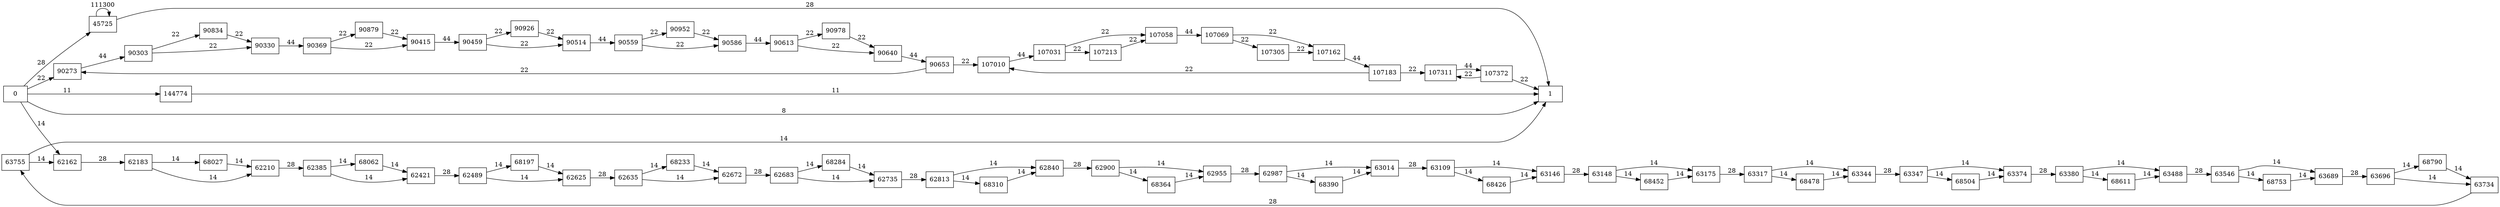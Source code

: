digraph {
	graph [rankdir=LR]
	node [shape=rectangle]
	45725 -> 45725 [label=111300]
	45725 -> 1 [label=28]
	62162 -> 62183 [label=28]
	62183 -> 62210 [label=14]
	62183 -> 68027 [label=14]
	62210 -> 62385 [label=28]
	62385 -> 62421 [label=14]
	62385 -> 68062 [label=14]
	62421 -> 62489 [label=28]
	62489 -> 62625 [label=14]
	62489 -> 68197 [label=14]
	62625 -> 62635 [label=28]
	62635 -> 62672 [label=14]
	62635 -> 68233 [label=14]
	62672 -> 62683 [label=28]
	62683 -> 62735 [label=14]
	62683 -> 68284 [label=14]
	62735 -> 62813 [label=28]
	62813 -> 62840 [label=14]
	62813 -> 68310 [label=14]
	62840 -> 62900 [label=28]
	62900 -> 62955 [label=14]
	62900 -> 68364 [label=14]
	62955 -> 62987 [label=28]
	62987 -> 63014 [label=14]
	62987 -> 68390 [label=14]
	63014 -> 63109 [label=28]
	63109 -> 63146 [label=14]
	63109 -> 68426 [label=14]
	63146 -> 63148 [label=28]
	63148 -> 63175 [label=14]
	63148 -> 68452 [label=14]
	63175 -> 63317 [label=28]
	63317 -> 63344 [label=14]
	63317 -> 68478 [label=14]
	63344 -> 63347 [label=28]
	63347 -> 63374 [label=14]
	63347 -> 68504 [label=14]
	63374 -> 63380 [label=28]
	63380 -> 63488 [label=14]
	63380 -> 68611 [label=14]
	63488 -> 63546 [label=28]
	63546 -> 63689 [label=14]
	63546 -> 68753 [label=14]
	63689 -> 63696 [label=28]
	63696 -> 63734 [label=14]
	63696 -> 68790 [label=14]
	63734 -> 63755 [label=28]
	63755 -> 62162 [label=14]
	63755 -> 1 [label=14]
	68027 -> 62210 [label=14]
	68062 -> 62421 [label=14]
	68197 -> 62625 [label=14]
	68233 -> 62672 [label=14]
	68284 -> 62735 [label=14]
	68310 -> 62840 [label=14]
	68364 -> 62955 [label=14]
	68390 -> 63014 [label=14]
	68426 -> 63146 [label=14]
	68452 -> 63175 [label=14]
	68478 -> 63344 [label=14]
	68504 -> 63374 [label=14]
	68611 -> 63488 [label=14]
	68753 -> 63689 [label=14]
	68790 -> 63734 [label=14]
	90273 -> 90303 [label=44]
	90303 -> 90330 [label=22]
	90303 -> 90834 [label=22]
	90330 -> 90369 [label=44]
	90369 -> 90415 [label=22]
	90369 -> 90879 [label=22]
	90415 -> 90459 [label=44]
	90459 -> 90514 [label=22]
	90459 -> 90926 [label=22]
	90514 -> 90559 [label=44]
	90559 -> 90586 [label=22]
	90559 -> 90952 [label=22]
	90586 -> 90613 [label=44]
	90613 -> 90640 [label=22]
	90613 -> 90978 [label=22]
	90640 -> 90653 [label=44]
	90653 -> 90273 [label=22]
	90653 -> 107010 [label=22]
	90834 -> 90330 [label=22]
	90879 -> 90415 [label=22]
	90926 -> 90514 [label=22]
	90952 -> 90586 [label=22]
	90978 -> 90640 [label=22]
	107010 -> 107031 [label=44]
	107031 -> 107058 [label=22]
	107031 -> 107213 [label=22]
	107058 -> 107069 [label=44]
	107069 -> 107162 [label=22]
	107069 -> 107305 [label=22]
	107162 -> 107183 [label=44]
	107183 -> 107010 [label=22]
	107183 -> 107311 [label=22]
	107213 -> 107058 [label=22]
	107305 -> 107162 [label=22]
	107311 -> 107372 [label=44]
	107372 -> 107311 [label=22]
	107372 -> 1 [label=22]
	144774 -> 1 [label=11]
	0 -> 1 [label=8]
	0 -> 45725 [label=28]
	0 -> 62162 [label=14]
	0 -> 90273 [label=22]
	0 -> 144774 [label=11]
}
